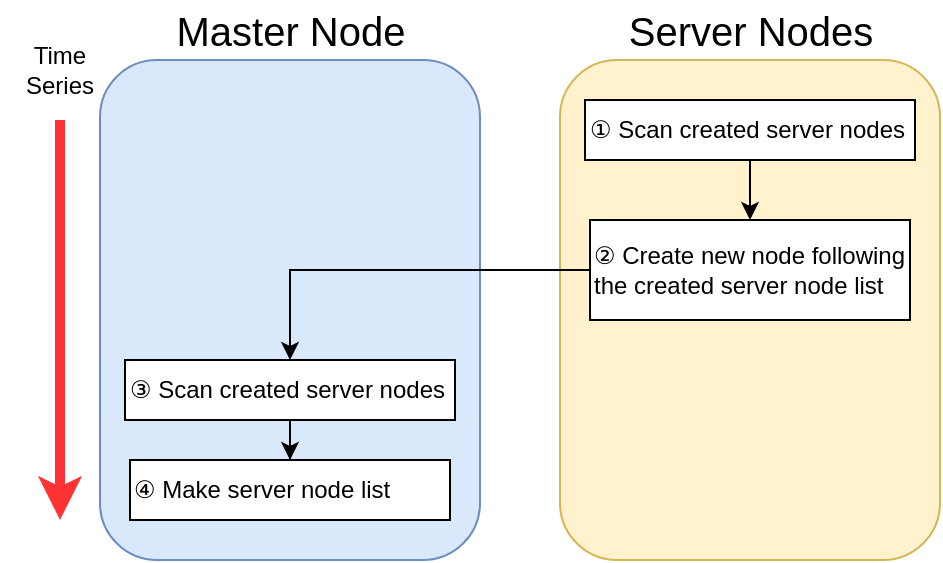 <mxfile version="21.2.1" type="device">
  <diagram name="Page-1" id="Vn31Phi38d548Jd6JGEV">
    <mxGraphModel dx="574" dy="377" grid="1" gridSize="10" guides="1" tooltips="1" connect="1" arrows="1" fold="1" page="1" pageScale="1" pageWidth="850" pageHeight="1100" math="0" shadow="0">
      <root>
        <mxCell id="0" />
        <mxCell id="1" parent="0" />
        <mxCell id="HSjvIxSosh0ikxAGgUQO-1" value="" style="rounded=1;whiteSpace=wrap;html=1;fillColor=#dae8fc;strokeColor=#6c8ebf;" parent="1" vertex="1">
          <mxGeometry x="50" y="30" width="190" height="250" as="geometry" />
        </mxCell>
        <mxCell id="HSjvIxSosh0ikxAGgUQO-3" value="" style="rounded=1;whiteSpace=wrap;html=1;fillColor=#fff2cc;strokeColor=#d6b656;" parent="1" vertex="1">
          <mxGeometry x="280" y="30" width="190" height="250" as="geometry" />
        </mxCell>
        <mxCell id="HSjvIxSosh0ikxAGgUQO-4" value="&lt;font style=&quot;font-size: 20px;&quot;&gt;Master Node&lt;/font&gt;" style="text;html=1;strokeColor=none;fillColor=none;align=center;verticalAlign=middle;whiteSpace=wrap;rounded=0;" parent="1" vertex="1">
          <mxGeometry x="82.5" width="125" height="30" as="geometry" />
        </mxCell>
        <mxCell id="HSjvIxSosh0ikxAGgUQO-5" value="&lt;font style=&quot;font-size: 20px;&quot;&gt;Server Nodes&lt;/font&gt;" style="text;html=1;strokeColor=none;fillColor=none;align=center;verticalAlign=middle;whiteSpace=wrap;rounded=0;" parent="1" vertex="1">
          <mxGeometry x="312.5" width="125" height="30" as="geometry" />
        </mxCell>
        <mxCell id="HSjvIxSosh0ikxAGgUQO-13" value="" style="edgeStyle=orthogonalEdgeStyle;rounded=0;orthogonalLoop=1;jettySize=auto;html=1;" parent="1" source="HSjvIxSosh0ikxAGgUQO-6" target="HSjvIxSosh0ikxAGgUQO-8" edge="1">
          <mxGeometry relative="1" as="geometry" />
        </mxCell>
        <mxCell id="HSjvIxSosh0ikxAGgUQO-6" value="&lt;font style=&quot;font-size: 12px;&quot;&gt;① Scan created server nodes&lt;/font&gt;" style="rounded=0;whiteSpace=wrap;html=1;align=left;" parent="1" vertex="1">
          <mxGeometry x="292.5" y="50" width="165" height="30" as="geometry" />
        </mxCell>
        <mxCell id="HSjvIxSosh0ikxAGgUQO-15" value="" style="edgeStyle=orthogonalEdgeStyle;rounded=0;orthogonalLoop=1;jettySize=auto;html=1;" parent="1" source="HSjvIxSosh0ikxAGgUQO-7" target="HSjvIxSosh0ikxAGgUQO-9" edge="1">
          <mxGeometry relative="1" as="geometry" />
        </mxCell>
        <mxCell id="HSjvIxSosh0ikxAGgUQO-7" value="&lt;font style=&quot;font-size: 12px;&quot;&gt;③ Scan created server nodes&lt;/font&gt;" style="rounded=0;whiteSpace=wrap;html=1;align=left;" parent="1" vertex="1">
          <mxGeometry x="62.5" y="180" width="165" height="30" as="geometry" />
        </mxCell>
        <mxCell id="HSjvIxSosh0ikxAGgUQO-14" style="edgeStyle=orthogonalEdgeStyle;rounded=0;orthogonalLoop=1;jettySize=auto;html=1;" parent="1" source="HSjvIxSosh0ikxAGgUQO-8" target="HSjvIxSosh0ikxAGgUQO-7" edge="1">
          <mxGeometry relative="1" as="geometry" />
        </mxCell>
        <mxCell id="HSjvIxSosh0ikxAGgUQO-8" value="&lt;font style=&quot;font-size: 12px;&quot;&gt;②&amp;nbsp;Create new node following the created server node list&amp;nbsp;&lt;/font&gt;" style="rounded=0;whiteSpace=wrap;html=1;align=left;" parent="1" vertex="1">
          <mxGeometry x="295" y="110" width="160" height="50" as="geometry" />
        </mxCell>
        <mxCell id="HSjvIxSosh0ikxAGgUQO-9" value="&lt;font style=&quot;font-size: 12px;&quot;&gt;④ Make server node list&lt;/font&gt;" style="rounded=0;whiteSpace=wrap;html=1;align=left;" parent="1" vertex="1">
          <mxGeometry x="65" y="230" width="160" height="30" as="geometry" />
        </mxCell>
        <mxCell id="HSjvIxSosh0ikxAGgUQO-10" value="" style="endArrow=classic;html=1;rounded=0;strokeWidth=5;fillColor=#f8cecc;strokeColor=#FF3333;" parent="1" edge="1">
          <mxGeometry width="50" height="50" relative="1" as="geometry">
            <mxPoint x="30" y="60" as="sourcePoint" />
            <mxPoint x="30" y="260" as="targetPoint" />
          </mxGeometry>
        </mxCell>
        <mxCell id="HSjvIxSosh0ikxAGgUQO-11" value="Time Series" style="text;html=1;strokeColor=none;fillColor=none;align=center;verticalAlign=middle;whiteSpace=wrap;rounded=0;" parent="1" vertex="1">
          <mxGeometry y="20" width="60" height="30" as="geometry" />
        </mxCell>
      </root>
    </mxGraphModel>
  </diagram>
</mxfile>
